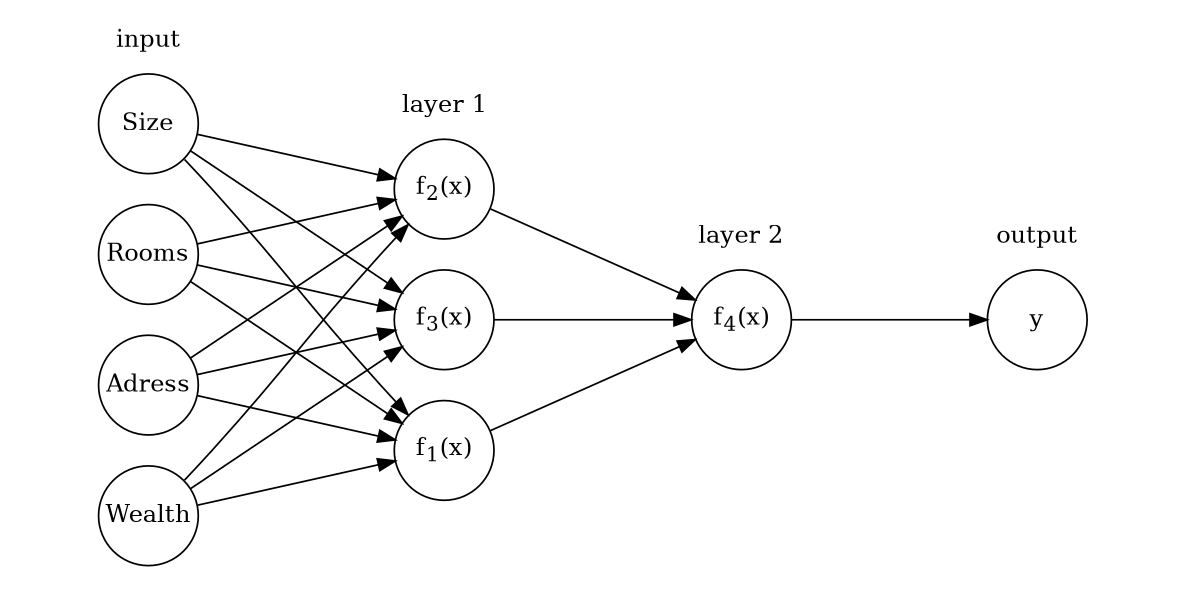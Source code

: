 digraph Test {
    rankdir=LR
    size="8,4"
    ratio="fill"
    node [shape=circle,width=0.8,fixedsize=true]
    subgraph cluster_0{
        A B C D
        color=white
        node [style=solid,color=blue4, shape=circle]
        label = "input"
    }

    subgraph cluster_1{
        N1 N2 N3
        color=white
        label = "layer 1"
    }

    subgraph cluster_2{
        color=white
        output
        label = "layer 2"
    }

    subgraph cluster_3{
        color=white
        y
        label = "output"
    }


    N1[label=<f<SUB>1</SUB>(x)>];
    N2[label=<f<SUB>2</SUB>(x)>];
    N3[label=<f<SUB>3</SUB>(x)>];
    A[label=Size]
    B[label=Rooms] 
    C[label=Adress]
    D[label=Wealth]
    output[label=<f<SUB>4</SUB>(x)>]
    A -> N1
    B -> N1
    C -> N1
    D -> N1
    A -> N2
    B -> N2
    C -> N2
    D -> N2
    A -> N3
    B -> N3
    C -> N3
    D -> N3
    N1 -> output
    N2 -> output
    N3 -> output
    output -> y
}
